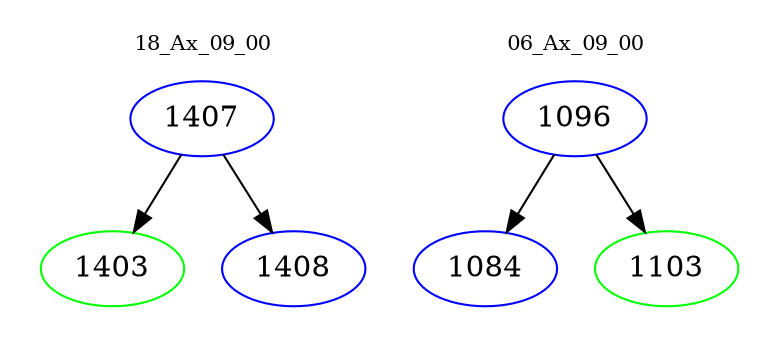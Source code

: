 digraph{
subgraph cluster_0 {
color = white
label = "18_Ax_09_00";
fontsize=10;
T0_1407 [label="1407", color="blue"]
T0_1407 -> T0_1403 [color="black"]
T0_1403 [label="1403", color="green"]
T0_1407 -> T0_1408 [color="black"]
T0_1408 [label="1408", color="blue"]
}
subgraph cluster_1 {
color = white
label = "06_Ax_09_00";
fontsize=10;
T1_1096 [label="1096", color="blue"]
T1_1096 -> T1_1084 [color="black"]
T1_1084 [label="1084", color="blue"]
T1_1096 -> T1_1103 [color="black"]
T1_1103 [label="1103", color="green"]
}
}
